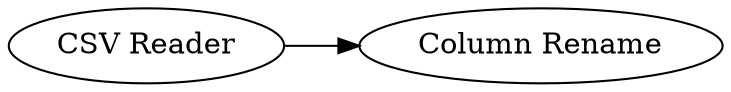 digraph {
	"-4629960859529679816_43" [label="CSV Reader"]
	"-4629960859529679816_44" [label="Column Rename"]
	"-4629960859529679816_43" -> "-4629960859529679816_44"
	rankdir=LR
}
